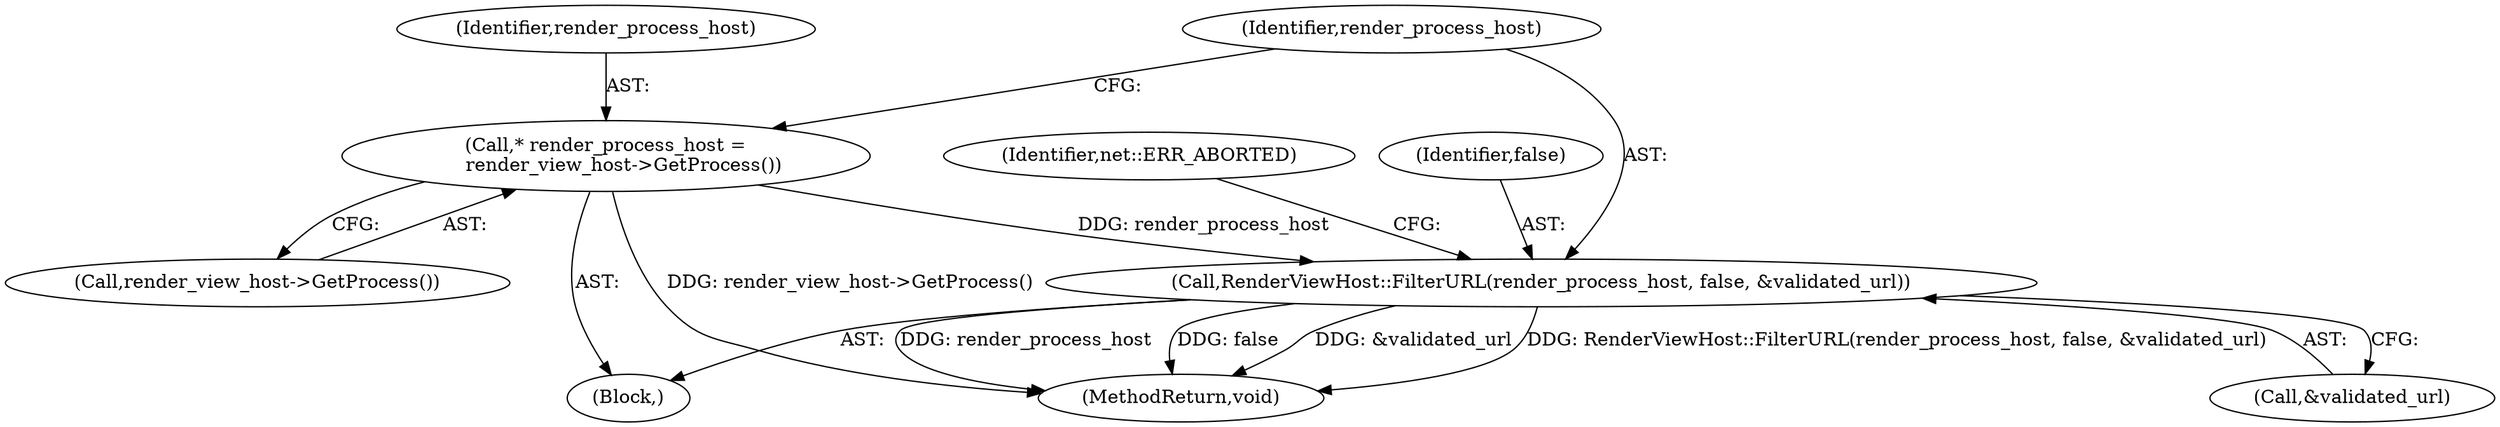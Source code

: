 digraph "0_Chrome_b12eb22a27110f49a2ad54b9e4ffd0ccb6cf9ce9_0@pointer" {
"1000154" [label="(Call,RenderViewHost::FilterURL(render_process_host, false, &validated_url))"];
"1000151" [label="(Call,* render_process_host =\n      render_view_host->GetProcess())"];
"1000151" [label="(Call,* render_process_host =\n      render_view_host->GetProcess())"];
"1000161" [label="(Identifier,net::ERR_ABORTED)"];
"1000154" [label="(Call,RenderViewHost::FilterURL(render_process_host, false, &validated_url))"];
"1000112" [label="(Block,)"];
"1000156" [label="(Identifier,false)"];
"1000157" [label="(Call,&validated_url)"];
"1000153" [label="(Call,render_view_host->GetProcess())"];
"1000155" [label="(Identifier,render_process_host)"];
"1000152" [label="(Identifier,render_process_host)"];
"1000199" [label="(MethodReturn,void)"];
"1000154" -> "1000112"  [label="AST: "];
"1000154" -> "1000157"  [label="CFG: "];
"1000155" -> "1000154"  [label="AST: "];
"1000156" -> "1000154"  [label="AST: "];
"1000157" -> "1000154"  [label="AST: "];
"1000161" -> "1000154"  [label="CFG: "];
"1000154" -> "1000199"  [label="DDG: &validated_url"];
"1000154" -> "1000199"  [label="DDG: RenderViewHost::FilterURL(render_process_host, false, &validated_url)"];
"1000154" -> "1000199"  [label="DDG: render_process_host"];
"1000154" -> "1000199"  [label="DDG: false"];
"1000151" -> "1000154"  [label="DDG: render_process_host"];
"1000151" -> "1000112"  [label="AST: "];
"1000151" -> "1000153"  [label="CFG: "];
"1000152" -> "1000151"  [label="AST: "];
"1000153" -> "1000151"  [label="AST: "];
"1000155" -> "1000151"  [label="CFG: "];
"1000151" -> "1000199"  [label="DDG: render_view_host->GetProcess()"];
}
